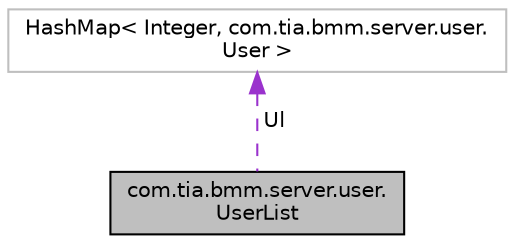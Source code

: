 digraph "com.tia.bmm.server.user.UserList"
{
 // INTERACTIVE_SVG=YES
 // LATEX_PDF_SIZE
  edge [fontname="Helvetica",fontsize="10",labelfontname="Helvetica",labelfontsize="10"];
  node [fontname="Helvetica",fontsize="10",shape=record];
  Node1 [label="com.tia.bmm.server.user.\lUserList",height=0.2,width=0.4,color="black", fillcolor="grey75", style="filled", fontcolor="black",tooltip=" "];
  Node2 -> Node1 [dir="back",color="darkorchid3",fontsize="10",style="dashed",label=" Ul" ,fontname="Helvetica"];
  Node2 [label="HashMap\< Integer, com.tia.bmm.server.user.\lUser \>",height=0.2,width=0.4,color="grey75", fillcolor="white", style="filled",tooltip=" "];
}

